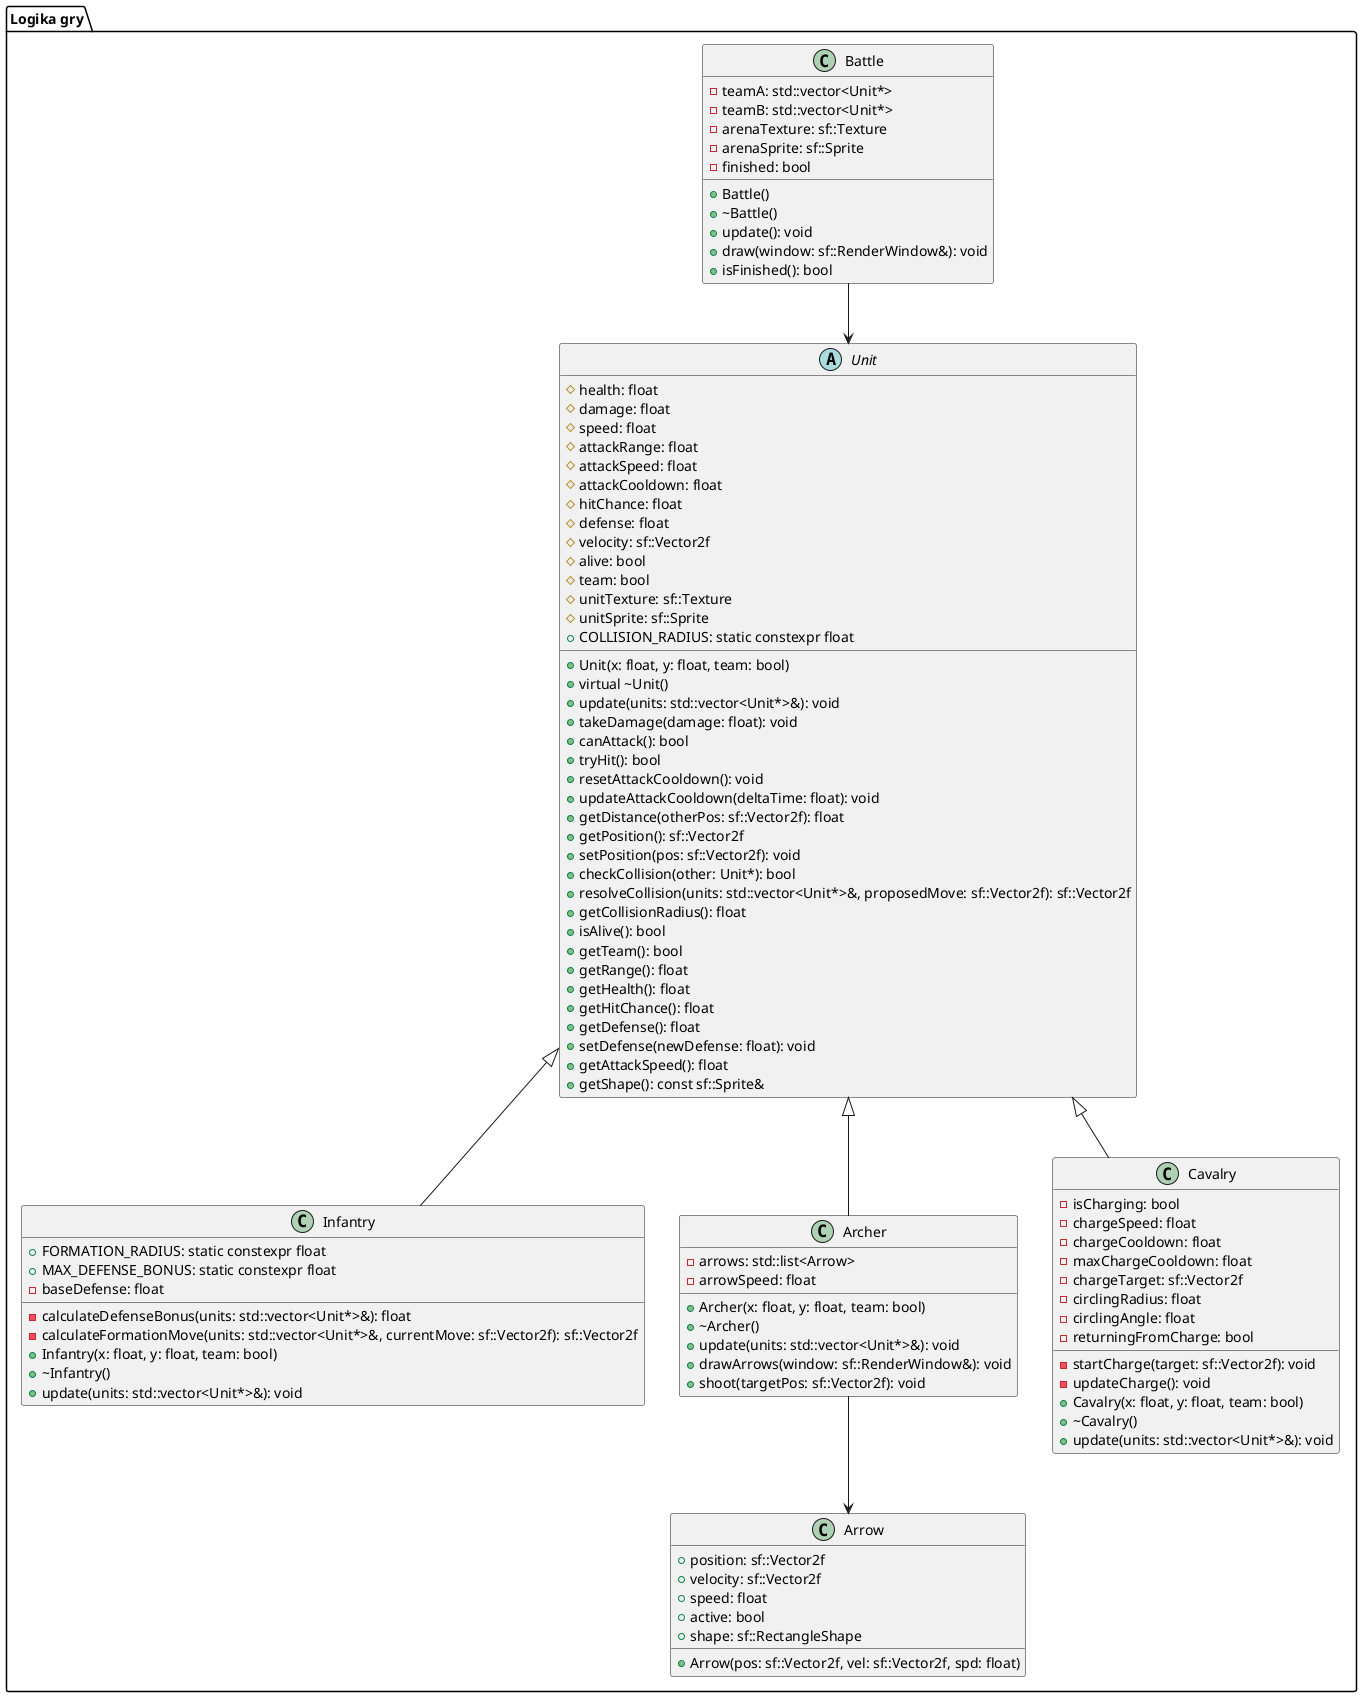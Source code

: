 @startuml

package "Logika gry" {
    abstract class Unit {
        #health: float
        #damage: float
        #speed: float
        #attackRange: float
        #attackSpeed: float
        #attackCooldown: float
        #hitChance: float
        #defense: float
        #velocity: sf::Vector2f
        #alive: bool
        #team: bool
        #unitTexture: sf::Texture
        #unitSprite: sf::Sprite
        +COLLISION_RADIUS: static constexpr float
        +Unit(x: float, y: float, team: bool)
        +virtual ~Unit()
        +update(units: std::vector<Unit*>&): void
        +takeDamage(damage: float): void
        +canAttack(): bool
        +tryHit(): bool
        +resetAttackCooldown(): void
        +updateAttackCooldown(deltaTime: float): void
        +getDistance(otherPos: sf::Vector2f): float
        +getPosition(): sf::Vector2f
        +setPosition(pos: sf::Vector2f): void
        +checkCollision(other: Unit*): bool
        +resolveCollision(units: std::vector<Unit*>&, proposedMove: sf::Vector2f): sf::Vector2f
        +getCollisionRadius(): float
        +isAlive(): bool
        +getTeam(): bool
        +getRange(): float
        +getHealth(): float
        +getHitChance(): float
        +getDefense(): float
        +setDefense(newDefense: float): void
        +getAttackSpeed(): float
        +getShape(): const sf::Sprite&
    }

    class Infantry {
        +FORMATION_RADIUS: static constexpr float
        +MAX_DEFENSE_BONUS: static constexpr float
        -baseDefense: float
        -calculateDefenseBonus(units: std::vector<Unit*>&): float
        -calculateFormationMove(units: std::vector<Unit*>&, currentMove: sf::Vector2f): sf::Vector2f
        +Infantry(x: float, y: float, team: bool)
        +~Infantry()
        +update(units: std::vector<Unit*>&): void
    }

    class Archer {
        -arrows: std::list<Arrow>
        -arrowSpeed: float
        +Archer(x: float, y: float, team: bool)
        +~Archer()
        +update(units: std::vector<Unit*>&): void
        +drawArrows(window: sf::RenderWindow&): void
        +shoot(targetPos: sf::Vector2f): void
    }

    class Cavalry {
        -isCharging: bool
        -chargeSpeed: float
        -chargeCooldown: float
        -maxChargeCooldown: float
        -chargeTarget: sf::Vector2f
        -circlingRadius: float
        -circlingAngle: float
        -returningFromCharge: bool
        -startCharge(target: sf::Vector2f): void
        -updateCharge(): void
        +Cavalry(x: float, y: float, team: bool)
        +~Cavalry()
        +update(units: std::vector<Unit*>&): void
    }

    class Battle {
        -teamA: std::vector<Unit*>
        -teamB: std::vector<Unit*>
        -arenaTexture: sf::Texture
        -arenaSprite: sf::Sprite
        -finished: bool
        +Battle()
        +~Battle()
        +update(): void
        +draw(window: sf::RenderWindow&): void
        +isFinished(): bool
    }

    class Arrow {
        +position: sf::Vector2f
        +velocity: sf::Vector2f
        +speed: float
        +active: bool
        +shape: sf::RectangleShape
        +Arrow(pos: sf::Vector2f, vel: sf::Vector2f, spd: float)
    }

    Unit <|-- Infantry
    Unit <|-- Archer
    Unit <|-- Cavalry
    Battle --> Unit
    Archer --> Arrow
}

@enduml 